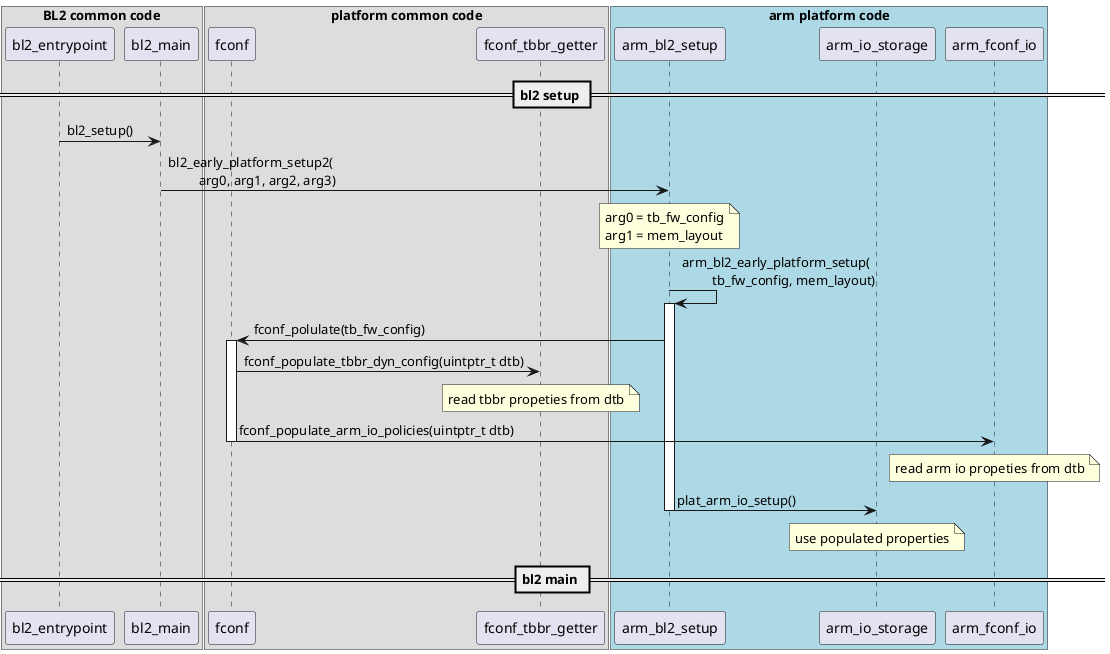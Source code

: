 @startuml

box "BL2 common code"
	participant bl2_entrypoint
	participant bl2_main
end box

box "platform common code"
	participant fconf
	participant fconf_tbbr_getter
end box

box "arm platform code" #LightBlue
	participant arm_bl2_setup
	participant arm_io_storage
	participant arm_fconf_io
end box

== bl2 setup ==
bl2_entrypoint -> bl2_main : bl2_setup()
bl2_main -> arm_bl2_setup : bl2_early_platform_setup2(\n\t arg0, arg1, arg2, arg3)
note over arm_bl2_setup
	arg0 = tb_fw_config
	arg1 = mem_layout
end note
arm_bl2_setup -> arm_bl2_setup : arm_bl2_early_platform_setup(\n\t tb_fw_config, mem_layout)
activate arm_bl2_setup
	arm_bl2_setup -> fconf: fconf_polulate(tb_fw_config)
	activate fconf
		fconf -> fconf_tbbr_getter: fconf_populate_tbbr_dyn_config(uintptr_t dtb)
		note over fconf_tbbr_getter: read tbbr propeties from dtb
		fconf -> arm_fconf_io: fconf_populate_arm_io_policies(uintptr_t dtb)
		note over arm_fconf_io: read arm io propeties from dtb
	deactivate fconf
	arm_bl2_setup -> arm_io_storage : plat_arm_io_setup()
	note over arm_io_storage: use populated properties
deactivate arm_bl2_setup

== bl2 main ==

@enduml

